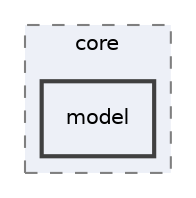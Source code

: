 digraph "src/core/model"
{
 // INTERACTIVE_SVG=YES
 // LATEX_PDF_SIZE
  edge [fontname="Helvetica",fontsize="10",labelfontname="Helvetica",labelfontsize="10"];
  node [fontname="Helvetica",fontsize="10",shape=record];
  compound=true
  subgraph clusterdir_aebb8dcc11953d78e620bbef0b9e2183 {
    graph [ bgcolor="#edf0f7", pencolor="grey50", style="filled,dashed,", label="core", fontname="Helvetica", fontsize="10", URL="dir_aebb8dcc11953d78e620bbef0b9e2183.html"]
  dir_db6209eff64d15a114e6ff7aefbf1abd [shape=box, label="model", style="filled,bold,", fillcolor="#edf0f7", color="grey25", URL="dir_db6209eff64d15a114e6ff7aefbf1abd.html"];
  }
}
